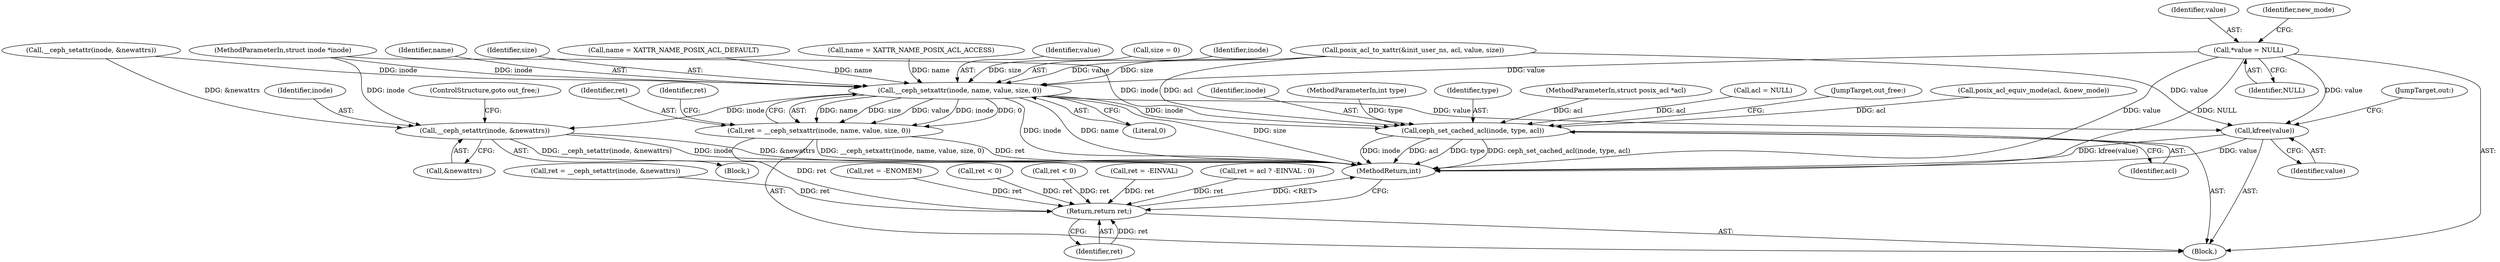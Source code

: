 digraph "0_linux_073931017b49d9458aa351605b43a7e34598caef_1@pointer" {
"1000118" [label="(Call,*value = NULL)"];
"1000251" [label="(Call,__ceph_setxattr(inode, name, value, size, 0))"];
"1000249" [label="(Call,ret = __ceph_setxattr(inode, name, value, size, 0))"];
"1000288" [label="(Return,return ret;)"];
"1000275" [label="(Call,__ceph_setattr(inode, &newattrs))"];
"1000280" [label="(Call,ceph_set_cached_acl(inode, type, acl))"];
"1000285" [label="(Call,kfree(value))"];
"1000138" [label="(Call,name = XATTR_NAME_POSIX_ACL_ACCESS)"];
"1000159" [label="(Call,acl = NULL)"];
"1000275" [label="(Call,__ceph_setattr(inode, &newattrs))"];
"1000104" [label="(Block,)"];
"1000284" [label="(JumpTarget,out_free:)"];
"1000254" [label="(Identifier,value)"];
"1000253" [label="(Identifier,name)"];
"1000258" [label="(Identifier,ret)"];
"1000286" [label="(Identifier,value)"];
"1000251" [label="(Call,__ceph_setxattr(inode, name, value, size, 0))"];
"1000255" [label="(Identifier,size)"];
"1000289" [label="(Identifier,ret)"];
"1000146" [label="(Call,posix_acl_equiv_mode(acl, &new_mode))"];
"1000279" [label="(ControlStructure,goto out_free;)"];
"1000179" [label="(Call,name = XATTR_NAME_POSIX_ACL_DEFAULT)"];
"1000250" [label="(Identifier,ret)"];
"1000287" [label="(JumpTarget,out:)"];
"1000214" [label="(Call,posix_acl_to_xattr(&init_user_ns, acl, value, size))"];
"1000280" [label="(Call,ceph_set_cached_acl(inode, type, acl))"];
"1000207" [label="(Call,ret = -ENOMEM)"];
"1000151" [label="(Call,ret < 0)"];
"1000240" [label="(Call,ret = __ceph_setattr(inode, &newattrs))"];
"1000221" [label="(Call,ret < 0)"];
"1000277" [label="(Call,&newattrs)"];
"1000281" [label="(Identifier,inode)"];
"1000103" [label="(MethodParameterIn,int type)"];
"1000110" [label="(Call,size = 0)"];
"1000119" [label="(Identifier,value)"];
"1000124" [label="(Identifier,new_mode)"];
"1000184" [label="(Call,ret = -EINVAL)"];
"1000256" [label="(Literal,0)"];
"1000252" [label="(Identifier,inode)"];
"1000288" [label="(Return,return ret;)"];
"1000264" [label="(Block,)"];
"1000120" [label="(Identifier,NULL)"];
"1000242" [label="(Call,__ceph_setattr(inode, &newattrs))"];
"1000276" [label="(Identifier,inode)"];
"1000283" [label="(Identifier,acl)"];
"1000282" [label="(Identifier,type)"];
"1000285" [label="(Call,kfree(value))"];
"1000171" [label="(Call,ret = acl ? -EINVAL : 0)"];
"1000102" [label="(MethodParameterIn,struct posix_acl *acl)"];
"1000290" [label="(MethodReturn,int)"];
"1000101" [label="(MethodParameterIn,struct inode *inode)"];
"1000249" [label="(Call,ret = __ceph_setxattr(inode, name, value, size, 0))"];
"1000118" [label="(Call,*value = NULL)"];
"1000118" -> "1000104"  [label="AST: "];
"1000118" -> "1000120"  [label="CFG: "];
"1000119" -> "1000118"  [label="AST: "];
"1000120" -> "1000118"  [label="AST: "];
"1000124" -> "1000118"  [label="CFG: "];
"1000118" -> "1000290"  [label="DDG: NULL"];
"1000118" -> "1000290"  [label="DDG: value"];
"1000118" -> "1000251"  [label="DDG: value"];
"1000118" -> "1000285"  [label="DDG: value"];
"1000251" -> "1000249"  [label="AST: "];
"1000251" -> "1000256"  [label="CFG: "];
"1000252" -> "1000251"  [label="AST: "];
"1000253" -> "1000251"  [label="AST: "];
"1000254" -> "1000251"  [label="AST: "];
"1000255" -> "1000251"  [label="AST: "];
"1000256" -> "1000251"  [label="AST: "];
"1000249" -> "1000251"  [label="CFG: "];
"1000251" -> "1000290"  [label="DDG: name"];
"1000251" -> "1000290"  [label="DDG: size"];
"1000251" -> "1000290"  [label="DDG: inode"];
"1000251" -> "1000249"  [label="DDG: name"];
"1000251" -> "1000249"  [label="DDG: size"];
"1000251" -> "1000249"  [label="DDG: value"];
"1000251" -> "1000249"  [label="DDG: inode"];
"1000251" -> "1000249"  [label="DDG: 0"];
"1000242" -> "1000251"  [label="DDG: inode"];
"1000101" -> "1000251"  [label="DDG: inode"];
"1000138" -> "1000251"  [label="DDG: name"];
"1000179" -> "1000251"  [label="DDG: name"];
"1000214" -> "1000251"  [label="DDG: value"];
"1000214" -> "1000251"  [label="DDG: size"];
"1000110" -> "1000251"  [label="DDG: size"];
"1000251" -> "1000275"  [label="DDG: inode"];
"1000251" -> "1000280"  [label="DDG: inode"];
"1000251" -> "1000285"  [label="DDG: value"];
"1000249" -> "1000104"  [label="AST: "];
"1000250" -> "1000249"  [label="AST: "];
"1000258" -> "1000249"  [label="CFG: "];
"1000249" -> "1000290"  [label="DDG: __ceph_setxattr(inode, name, value, size, 0)"];
"1000249" -> "1000290"  [label="DDG: ret"];
"1000249" -> "1000288"  [label="DDG: ret"];
"1000288" -> "1000104"  [label="AST: "];
"1000288" -> "1000289"  [label="CFG: "];
"1000289" -> "1000288"  [label="AST: "];
"1000290" -> "1000288"  [label="CFG: "];
"1000288" -> "1000290"  [label="DDG: <RET>"];
"1000289" -> "1000288"  [label="DDG: ret"];
"1000171" -> "1000288"  [label="DDG: ret"];
"1000184" -> "1000288"  [label="DDG: ret"];
"1000151" -> "1000288"  [label="DDG: ret"];
"1000240" -> "1000288"  [label="DDG: ret"];
"1000221" -> "1000288"  [label="DDG: ret"];
"1000207" -> "1000288"  [label="DDG: ret"];
"1000275" -> "1000264"  [label="AST: "];
"1000275" -> "1000277"  [label="CFG: "];
"1000276" -> "1000275"  [label="AST: "];
"1000277" -> "1000275"  [label="AST: "];
"1000279" -> "1000275"  [label="CFG: "];
"1000275" -> "1000290"  [label="DDG: __ceph_setattr(inode, &newattrs)"];
"1000275" -> "1000290"  [label="DDG: inode"];
"1000275" -> "1000290"  [label="DDG: &newattrs"];
"1000101" -> "1000275"  [label="DDG: inode"];
"1000242" -> "1000275"  [label="DDG: &newattrs"];
"1000280" -> "1000104"  [label="AST: "];
"1000280" -> "1000283"  [label="CFG: "];
"1000281" -> "1000280"  [label="AST: "];
"1000282" -> "1000280"  [label="AST: "];
"1000283" -> "1000280"  [label="AST: "];
"1000284" -> "1000280"  [label="CFG: "];
"1000280" -> "1000290"  [label="DDG: type"];
"1000280" -> "1000290"  [label="DDG: ceph_set_cached_acl(inode, type, acl)"];
"1000280" -> "1000290"  [label="DDG: inode"];
"1000280" -> "1000290"  [label="DDG: acl"];
"1000101" -> "1000280"  [label="DDG: inode"];
"1000103" -> "1000280"  [label="DDG: type"];
"1000146" -> "1000280"  [label="DDG: acl"];
"1000214" -> "1000280"  [label="DDG: acl"];
"1000159" -> "1000280"  [label="DDG: acl"];
"1000102" -> "1000280"  [label="DDG: acl"];
"1000285" -> "1000104"  [label="AST: "];
"1000285" -> "1000286"  [label="CFG: "];
"1000286" -> "1000285"  [label="AST: "];
"1000287" -> "1000285"  [label="CFG: "];
"1000285" -> "1000290"  [label="DDG: value"];
"1000285" -> "1000290"  [label="DDG: kfree(value)"];
"1000214" -> "1000285"  [label="DDG: value"];
}
